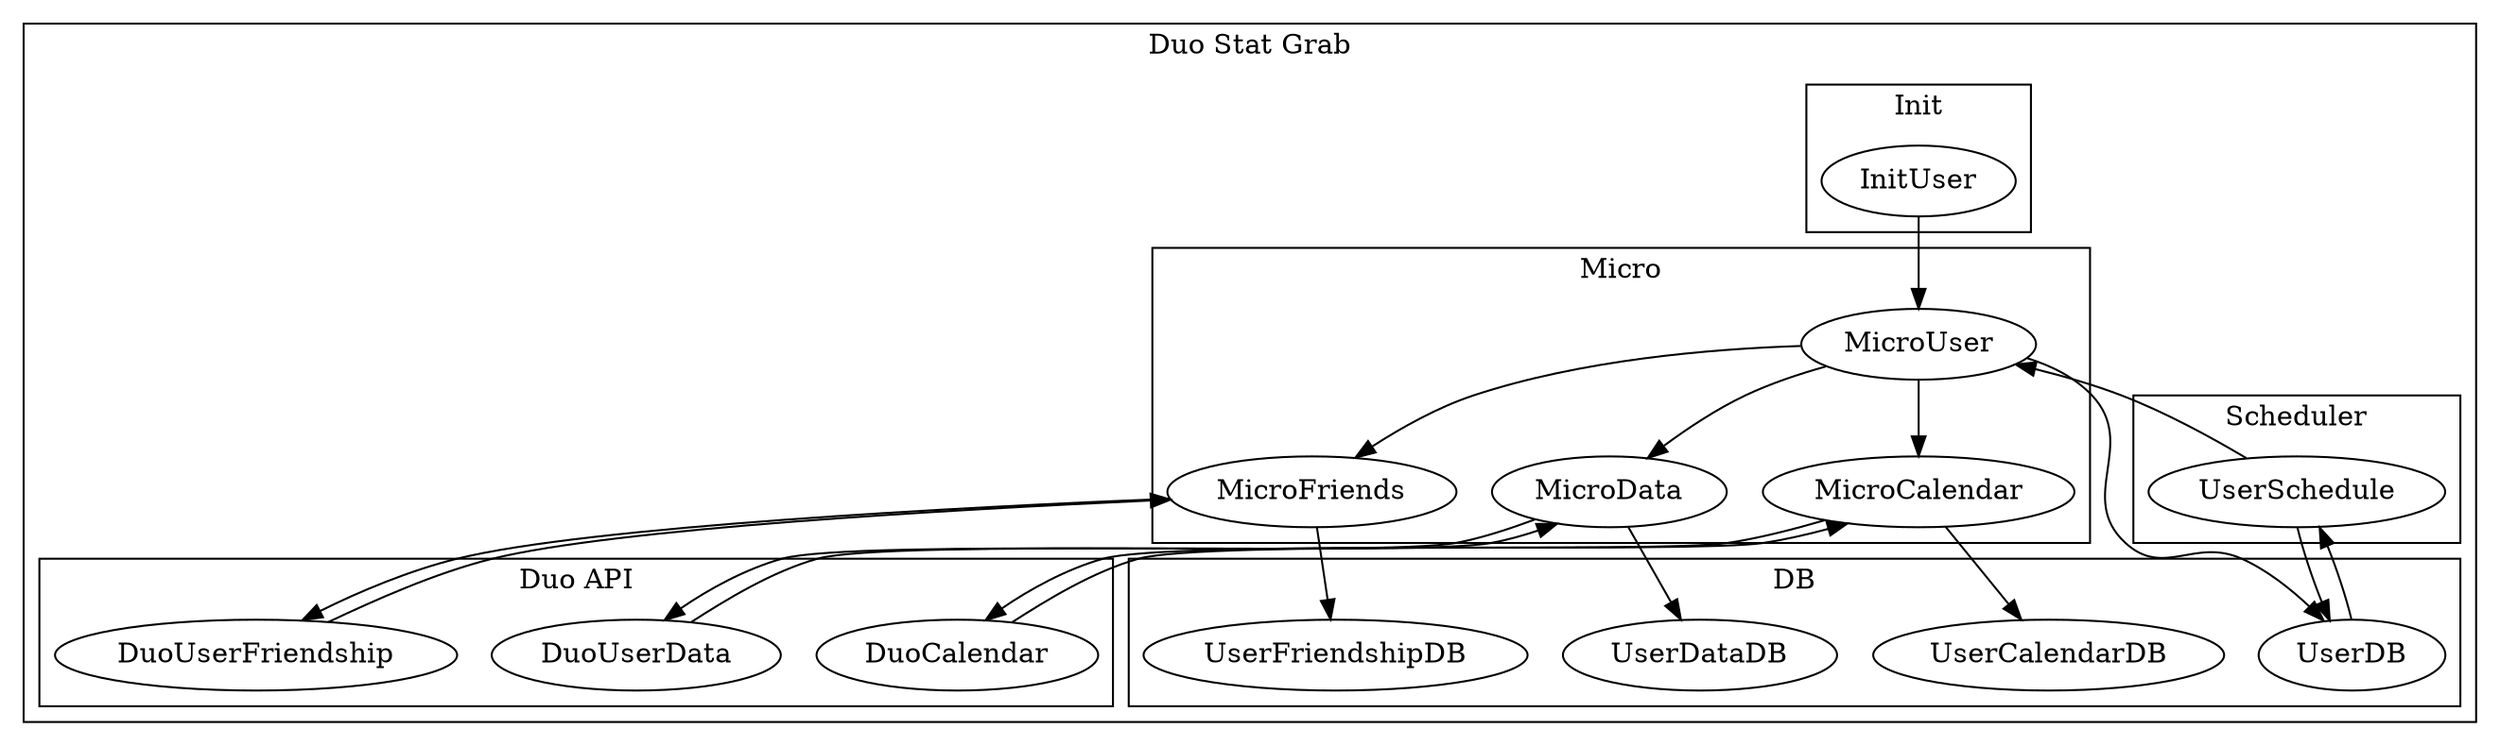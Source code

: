 digraph {
  compound = true;
  subgraph cluster_duo {
      label = "Duo Stat Grab";
      
      subgraph cluster_duo_api {
          label = "Duo API";
          DuoUserData;
          DuoUserFriendship;
          DuoCalendar;
      }

      subgraph cluster_micro {
          label = "Micro";
          MicroUser;
          MicroFriends;
          MicroData;
          MicroCalendar;
      }
      
      subgraph cluster_init {
          label = "Init";
          InitUser;
      }

      subgraph cluster_db {
          label = "DB"
          UserDB;
          UserDataDB;
          UserFriendshipDB;
          UserCalendarDB;
      }

      subgraph cluster_schedule {
          label = "Scheduler"
          UserSchedule;
      }
  }

    UserSchedule -> UserDB;
    UserDB -> UserSchedule;
    UserSchedule -> MicroUser;

    InitUser -> MicroUser;

    MicroUser -> UserDB;
    MicroUser -> MicroFriends;
    MicroUser -> MicroData;
    MicroUser -> MicroCalendar;

    MicroData -> DuoUserData;
    DuoUserData -> MicroData;
    MicroData -> UserDataDB;

    MicroCalendar -> DuoCalendar;
    DuoCalendar -> MicroCalendar;
    MicroCalendar -> UserCalendarDB;

    MicroFriends -> DuoUserFriendship;
    DuoUserFriendship -> MicroFriends;
    MicroFriends -> UserFriendshipDB;
}